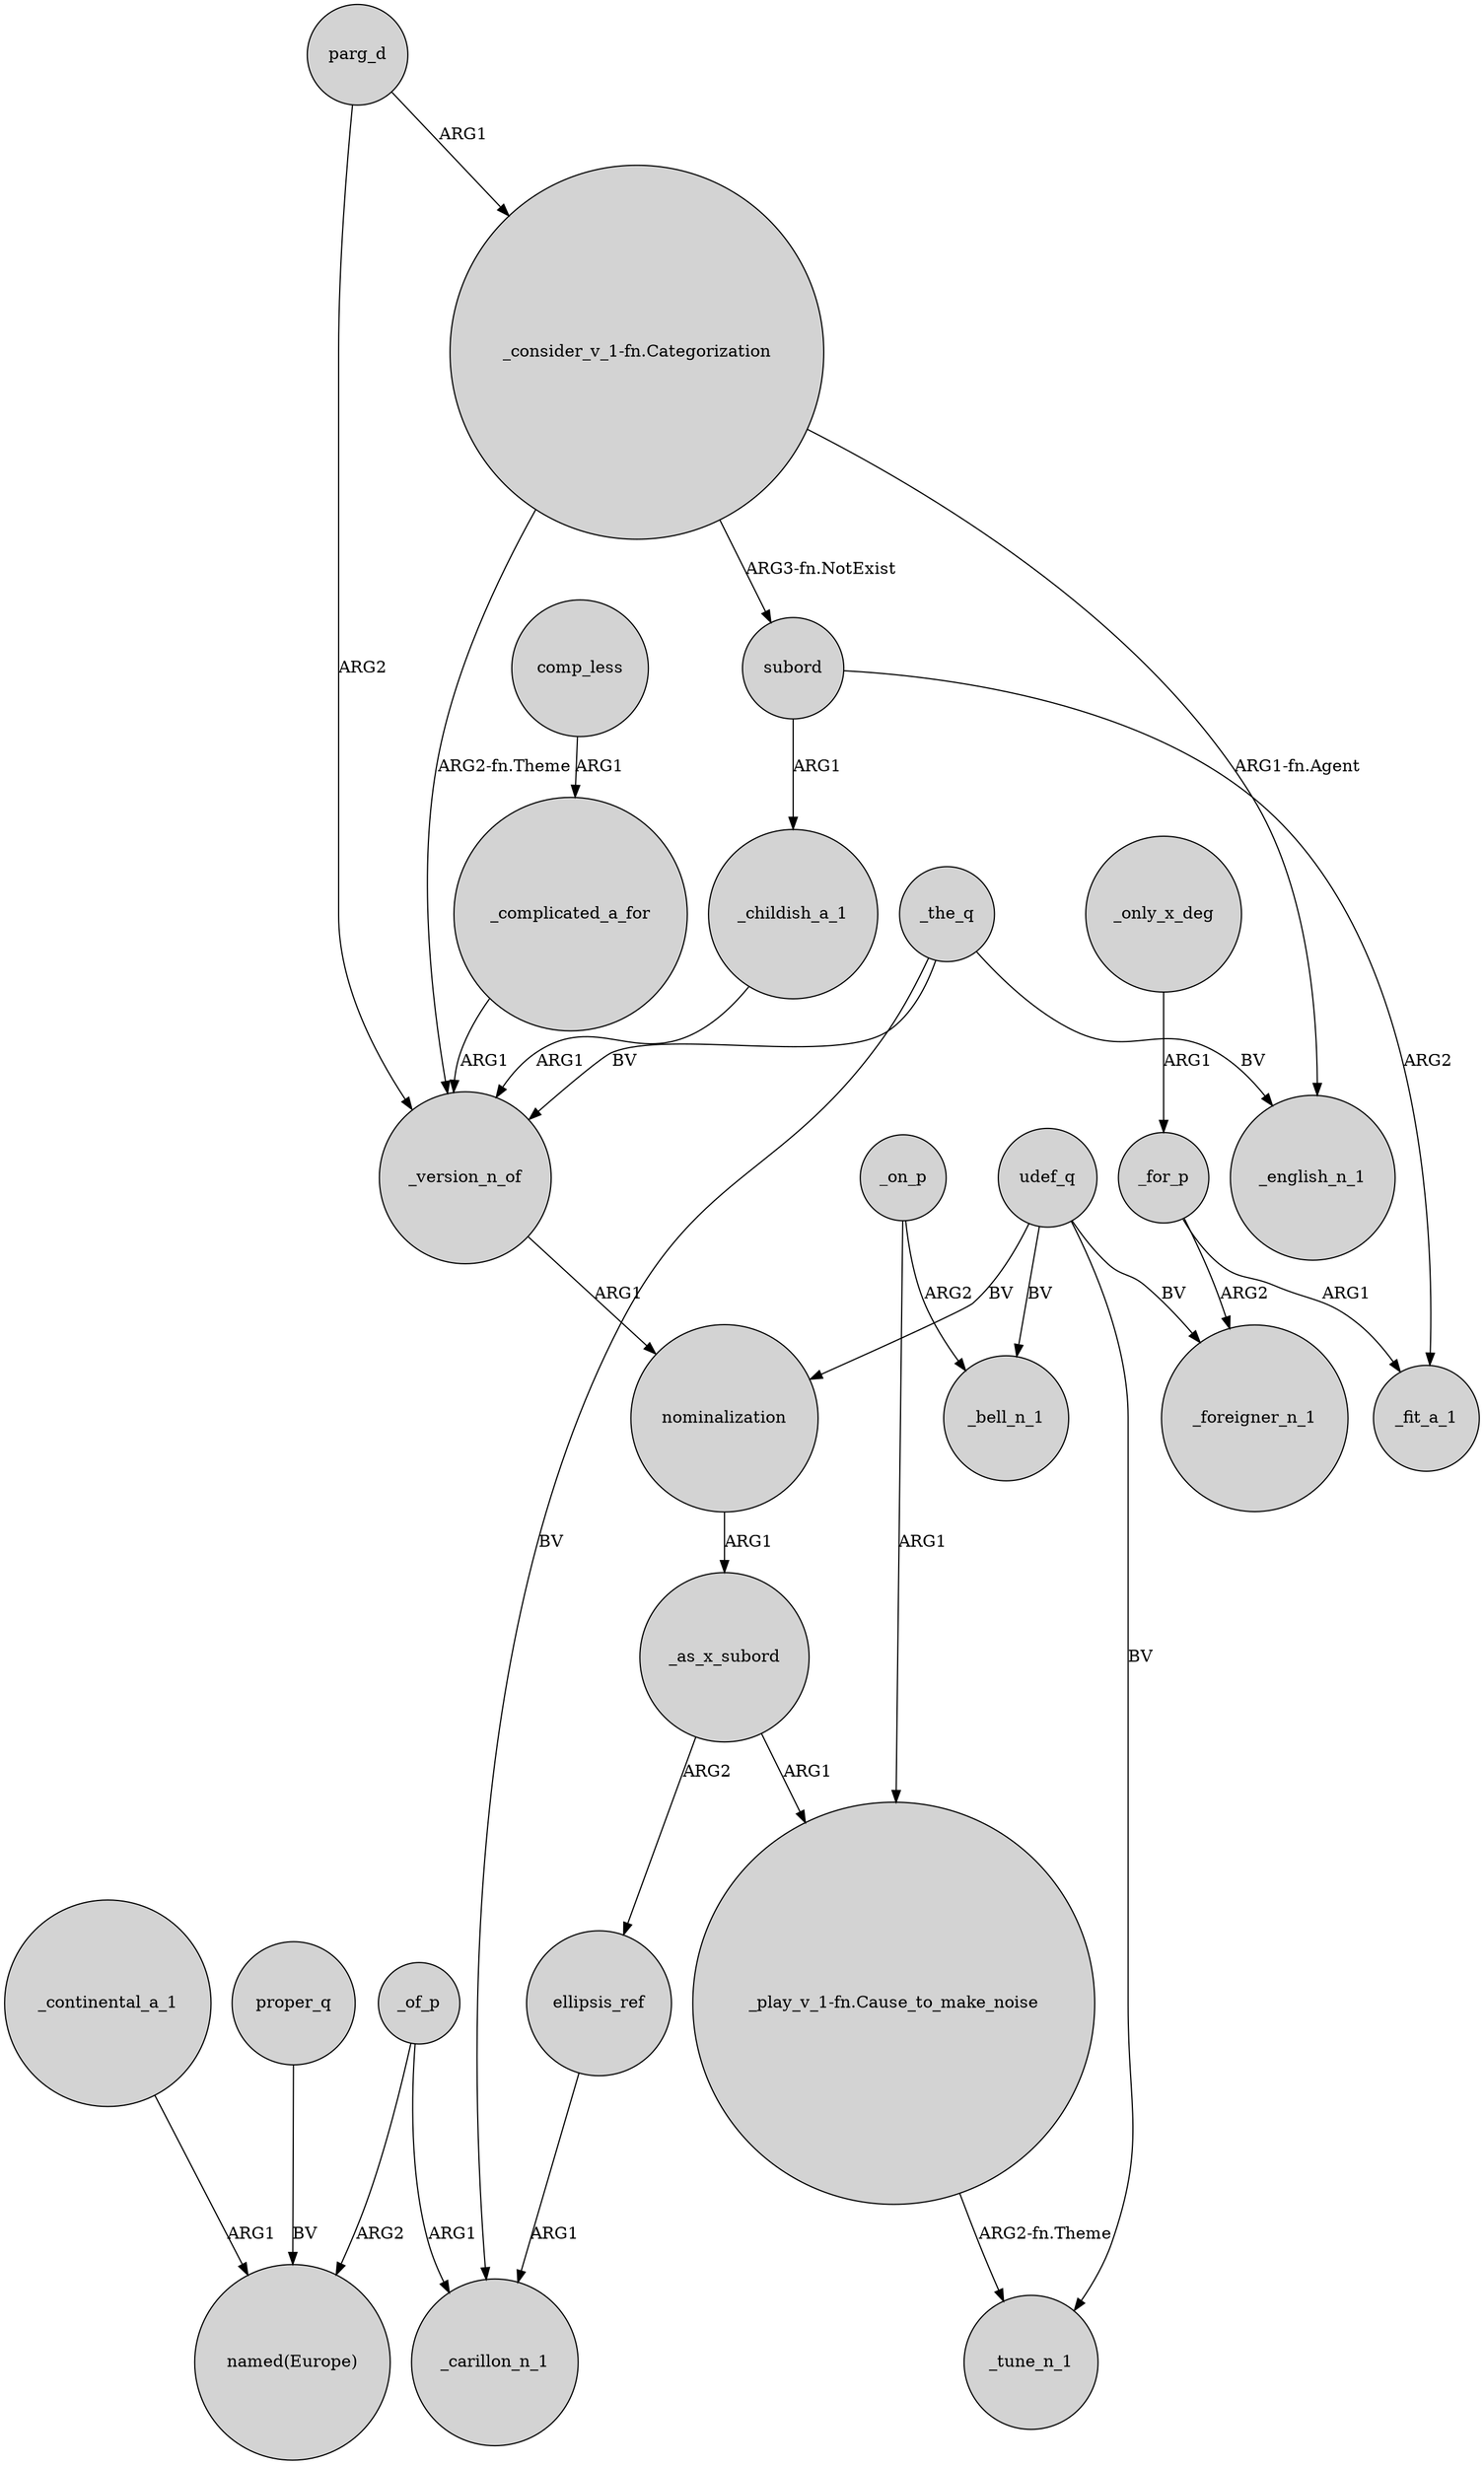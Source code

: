 digraph {
	node [shape=circle style=filled]
	_continental_a_1 -> "named(Europe)" [label=ARG1]
	_of_p -> _carillon_n_1 [label=ARG1]
	_of_p -> "named(Europe)" [label=ARG2]
	udef_q -> _bell_n_1 [label=BV]
	comp_less -> _complicated_a_for [label=ARG1]
	subord -> _fit_a_1 [label=ARG2]
	parg_d -> "_consider_v_1-fn.Categorization" [label=ARG1]
	_the_q -> _english_n_1 [label=BV]
	_as_x_subord -> "_play_v_1-fn.Cause_to_make_noise" [label=ARG1]
	_complicated_a_for -> _version_n_of [label=ARG1]
	_for_p -> _foreigner_n_1 [label=ARG2]
	nominalization -> _as_x_subord [label=ARG1]
	"_consider_v_1-fn.Categorization" -> subord [label="ARG3-fn.NotExist"]
	_for_p -> _fit_a_1 [label=ARG1]
	_on_p -> _bell_n_1 [label=ARG2]
	ellipsis_ref -> _carillon_n_1 [label=ARG1]
	_childish_a_1 -> _version_n_of [label=ARG1]
	udef_q -> _tune_n_1 [label=BV]
	"_consider_v_1-fn.Categorization" -> _version_n_of [label="ARG2-fn.Theme"]
	"_consider_v_1-fn.Categorization" -> _english_n_1 [label="ARG1-fn.Agent"]
	_version_n_of -> nominalization [label=ARG1]
	proper_q -> "named(Europe)" [label=BV]
	_the_q -> _carillon_n_1 [label=BV]
	udef_q -> _foreigner_n_1 [label=BV]
	udef_q -> nominalization [label=BV]
	subord -> _childish_a_1 [label=ARG1]
	_as_x_subord -> ellipsis_ref [label=ARG2]
	parg_d -> _version_n_of [label=ARG2]
	_on_p -> "_play_v_1-fn.Cause_to_make_noise" [label=ARG1]
	_only_x_deg -> _for_p [label=ARG1]
	"_play_v_1-fn.Cause_to_make_noise" -> _tune_n_1 [label="ARG2-fn.Theme"]
	_the_q -> _version_n_of [label=BV]
}
